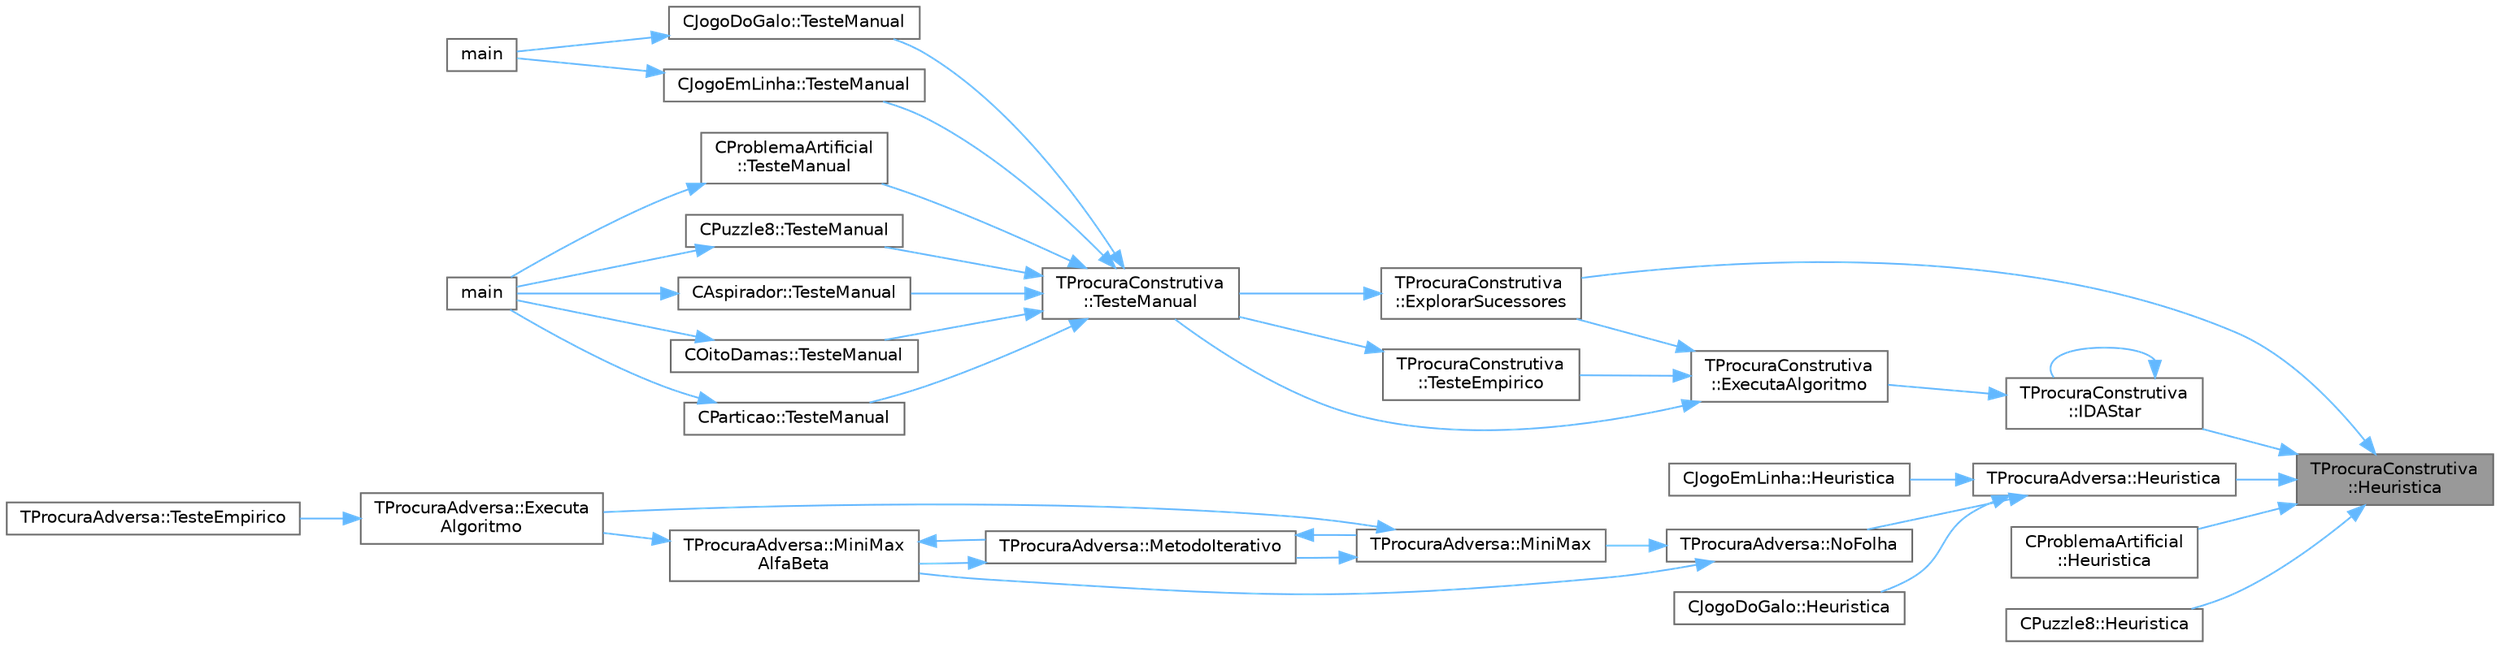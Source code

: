 digraph "TProcuraConstrutiva::Heuristica"
{
 // LATEX_PDF_SIZE
  bgcolor="transparent";
  edge [fontname=Helvetica,fontsize=10,labelfontname=Helvetica,labelfontsize=10];
  node [fontname=Helvetica,fontsize=10,shape=box,height=0.2,width=0.4];
  rankdir="RL";
  Node1 [id="Node000001",label="TProcuraConstrutiva\l::Heuristica",height=0.2,width=0.4,color="gray40", fillcolor="grey60", style="filled", fontcolor="black",tooltip="Função para calcular quanto falta para o final, o valor da heurística."];
  Node1 -> Node2 [id="edge39_Node000001_Node000002",dir="back",color="steelblue1",style="solid",tooltip=" "];
  Node2 [id="Node000002",label="TProcuraConstrutiva\l::ExplorarSucessores",height=0.2,width=0.4,color="grey40", fillcolor="white", style="filled",URL="$classTProcuraConstrutiva.html#ab5639efca5e48b564a8bdd9ec23a8955",tooltip=" "];
  Node2 -> Node3 [id="edge40_Node000002_Node000003",dir="back",color="steelblue1",style="solid",tooltip=" "];
  Node3 [id="Node000003",label="TProcuraConstrutiva\l::TesteManual",height=0.2,width=0.4,color="grey40", fillcolor="white", style="filled",URL="$group__RedefinicaoMandatoria.html#ga843a501e25cbaff7eb51d8d29995be3a",tooltip="Inicializa a interação com o utilizador."];
  Node3 -> Node4 [id="edge41_Node000003_Node000004",dir="back",color="steelblue1",style="solid",tooltip=" "];
  Node4 [id="Node000004",label="CJogoDoGalo::TesteManual",height=0.2,width=0.4,color="grey40", fillcolor="white", style="filled",URL="$classCJogoDoGalo.html#a113984a3801a93ebce61e0a700a413ab",tooltip="Inicializa a interação com o utilizador."];
  Node4 -> Node5 [id="edge42_Node000004_Node000005",dir="back",color="steelblue1",style="solid",tooltip=" "];
  Node5 [id="Node000005",label="main",height=0.2,width=0.4,color="grey40", fillcolor="white", style="filled",URL="$Teste_2teste_8cpp.html#a0ddf1224851353fc92bfbff6f499fa97",tooltip=" "];
  Node3 -> Node6 [id="edge43_Node000003_Node000006",dir="back",color="steelblue1",style="solid",tooltip=" "];
  Node6 [id="Node000006",label="CJogoEmLinha::TesteManual",height=0.2,width=0.4,color="grey40", fillcolor="white", style="filled",URL="$classCJogoEmLinha.html#ad289e94136b44c9e3e942acf64ff0449",tooltip="Inicializa a interação com o utilizador."];
  Node6 -> Node5 [id="edge44_Node000006_Node000005",dir="back",color="steelblue1",style="solid",tooltip=" "];
  Node3 -> Node7 [id="edge45_Node000003_Node000007",dir="back",color="steelblue1",style="solid",tooltip=" "];
  Node7 [id="Node000007",label="CAspirador::TesteManual",height=0.2,width=0.4,color="grey40", fillcolor="white", style="filled",URL="$classCAspirador.html#a718c8187439940dec18a46a9e9e024e3",tooltip="Inicializa a interação com o utilizador."];
  Node7 -> Node8 [id="edge46_Node000007_Node000008",dir="back",color="steelblue1",style="solid",tooltip=" "];
  Node8 [id="Node000008",label="main",height=0.2,width=0.4,color="grey40", fillcolor="white", style="filled",URL="$TProcuraConstrutiva_2Teste_2teste_8cpp.html#a0ddf1224851353fc92bfbff6f499fa97",tooltip=" "];
  Node3 -> Node9 [id="edge47_Node000003_Node000009",dir="back",color="steelblue1",style="solid",tooltip=" "];
  Node9 [id="Node000009",label="COitoDamas::TesteManual",height=0.2,width=0.4,color="grey40", fillcolor="white", style="filled",URL="$classCOitoDamas.html#a0fb443165d257ac17fc8cf5bc870404d",tooltip="Inicializa a interação com o utilizador."];
  Node9 -> Node8 [id="edge48_Node000009_Node000008",dir="back",color="steelblue1",style="solid",tooltip=" "];
  Node3 -> Node10 [id="edge49_Node000003_Node000010",dir="back",color="steelblue1",style="solid",tooltip=" "];
  Node10 [id="Node000010",label="CParticao::TesteManual",height=0.2,width=0.4,color="grey40", fillcolor="white", style="filled",URL="$classCParticao.html#aa4d328b9944991f3fc52ce0726111865",tooltip="Inicializa a interação com o utilizador."];
  Node10 -> Node8 [id="edge50_Node000010_Node000008",dir="back",color="steelblue1",style="solid",tooltip=" "];
  Node3 -> Node11 [id="edge51_Node000003_Node000011",dir="back",color="steelblue1",style="solid",tooltip=" "];
  Node11 [id="Node000011",label="CProblemaArtificial\l::TesteManual",height=0.2,width=0.4,color="grey40", fillcolor="white", style="filled",URL="$classCProblemaArtificial.html#abaad629eb538177261df40e1e27e92ed",tooltip="Inicializa a interação com o utilizador."];
  Node11 -> Node8 [id="edge52_Node000011_Node000008",dir="back",color="steelblue1",style="solid",tooltip=" "];
  Node3 -> Node12 [id="edge53_Node000003_Node000012",dir="back",color="steelblue1",style="solid",tooltip=" "];
  Node12 [id="Node000012",label="CPuzzle8::TesteManual",height=0.2,width=0.4,color="grey40", fillcolor="white", style="filled",URL="$classCPuzzle8.html#a06d2a8f5d7e3670eb6ee75d7a72b0265",tooltip="Inicializa a interação com o utilizador."];
  Node12 -> Node8 [id="edge54_Node000012_Node000008",dir="back",color="steelblue1",style="solid",tooltip=" "];
  Node1 -> Node13 [id="edge55_Node000001_Node000013",dir="back",color="steelblue1",style="solid",tooltip=" "];
  Node13 [id="Node000013",label="TProcuraAdversa::Heuristica",height=0.2,width=0.4,color="grey40", fillcolor="white", style="filled",URL="$classTProcuraAdversa.html#a75e148ba0a922339333940828366aed6",tooltip="chamar após calcular a heurística (grava o valor, dependendo da parametrização)"];
  Node13 -> Node14 [id="edge56_Node000013_Node000014",dir="back",color="steelblue1",style="solid",tooltip=" "];
  Node14 [id="Node000014",label="CJogoDoGalo::Heuristica",height=0.2,width=0.4,color="grey40", fillcolor="white", style="filled",URL="$classCJogoDoGalo.html#a3563839d5ffc94973acee1a1783e3527",tooltip="Função para calcular quanto falta para o final, o valor da heurística."];
  Node13 -> Node15 [id="edge57_Node000013_Node000015",dir="back",color="steelblue1",style="solid",tooltip=" "];
  Node15 [id="Node000015",label="CJogoEmLinha::Heuristica",height=0.2,width=0.4,color="grey40", fillcolor="white", style="filled",URL="$classCJogoEmLinha.html#afe8d4a92e1840c1436c295c5a13760db",tooltip="Função para calcular quanto falta para o final, o valor da heurística."];
  Node13 -> Node16 [id="edge58_Node000013_Node000016",dir="back",color="steelblue1",style="solid",tooltip=" "];
  Node16 [id="Node000016",label="TProcuraAdversa::NoFolha",height=0.2,width=0.4,color="grey40", fillcolor="white", style="filled",URL="$classTProcuraAdversa.html#a01ed7d4718647eb52723ecffaf68aa4b",tooltip="fim da procura, por corte de nível (ou não haver sucessores), retornar heurística"];
  Node16 -> Node17 [id="edge59_Node000016_Node000017",dir="back",color="steelblue1",style="solid",tooltip=" "];
  Node17 [id="Node000017",label="TProcuraAdversa::MiniMax",height=0.2,width=0.4,color="grey40", fillcolor="white", style="filled",URL="$classTProcuraAdversa.html#a4d8542bcb03f17da8aa3038384104f24",tooltip="retorna o valor do estado actual, apos procura de profundidade nivel"];
  Node17 -> Node18 [id="edge60_Node000017_Node000018",dir="back",color="steelblue1",style="solid",tooltip=" "];
  Node18 [id="Node000018",label="TProcuraAdversa::Executa\lAlgoritmo",height=0.2,width=0.4,color="grey40", fillcolor="white", style="filled",URL="$classTProcuraAdversa.html#aff6f48defaa10c14d160ac3990fd029b",tooltip="Executa o algoritmo com os parametros atuais."];
  Node18 -> Node19 [id="edge61_Node000018_Node000019",dir="back",color="steelblue1",style="solid",tooltip=" "];
  Node19 [id="Node000019",label="TProcuraAdversa::TesteEmpirico",height=0.2,width=0.4,color="grey40", fillcolor="white", style="filled",URL="$classTProcuraAdversa.html#ae849ba1f915dc5e0875faa281ba4bdbb",tooltip="Executa testes empíricos, em todas as configurações guardadas, nas instâncias selecionadas."];
  Node17 -> Node20 [id="edge62_Node000017_Node000020",dir="back",color="steelblue1",style="solid",tooltip=" "];
  Node20 [id="Node000020",label="TProcuraAdversa::MetodoIterativo",height=0.2,width=0.4,color="grey40", fillcolor="white", style="filled",URL="$classTProcuraAdversa.html#a7c4153974c32753901326271fee90197",tooltip="iteração, aumentando o nível progressivamente"];
  Node20 -> Node17 [id="edge63_Node000020_Node000017",dir="back",color="steelblue1",style="solid",tooltip=" "];
  Node20 -> Node21 [id="edge64_Node000020_Node000021",dir="back",color="steelblue1",style="solid",tooltip=" "];
  Node21 [id="Node000021",label="TProcuraAdversa::MiniMax\lAlfaBeta",height=0.2,width=0.4,color="grey40", fillcolor="white", style="filled",URL="$classTProcuraAdversa.html#adb3f857b1c8b3ee26682e335dc6ed601",tooltip="retorna o valor do estado actual, apos procura de profundidade nivel. Idêntico a MiniMax"];
  Node21 -> Node18 [id="edge65_Node000021_Node000018",dir="back",color="steelblue1",style="solid",tooltip=" "];
  Node21 -> Node20 [id="edge66_Node000021_Node000020",dir="back",color="steelblue1",style="solid",tooltip=" "];
  Node16 -> Node21 [id="edge67_Node000016_Node000021",dir="back",color="steelblue1",style="solid",tooltip=" "];
  Node1 -> Node22 [id="edge68_Node000001_Node000022",dir="back",color="steelblue1",style="solid",tooltip=" "];
  Node22 [id="Node000022",label="CProblemaArtificial\l::Heuristica",height=0.2,width=0.4,color="grey40", fillcolor="white", style="filled",URL="$classCProblemaArtificial.html#acefa1963a1703a5f092c391a13b37ff5",tooltip="Função para calcular quanto falta para o final, o valor da heurística."];
  Node1 -> Node23 [id="edge69_Node000001_Node000023",dir="back",color="steelblue1",style="solid",tooltip=" "];
  Node23 [id="Node000023",label="CPuzzle8::Heuristica",height=0.2,width=0.4,color="grey40", fillcolor="white", style="filled",URL="$classCPuzzle8.html#a273bc37daab41bce1aab45517e800d27",tooltip="Função para calcular quanto falta para o final, o valor da heurística."];
  Node1 -> Node24 [id="edge70_Node000001_Node000024",dir="back",color="steelblue1",style="solid",tooltip=" "];
  Node24 [id="Node000024",label="TProcuraConstrutiva\l::IDAStar",height=0.2,width=0.4,color="grey40", fillcolor="white", style="filled",URL="$group__ProcurasInformadas.html#gae77f9608e7988052377d7025bee7c4e8",tooltip="Executa a procura IDA*, algoritmo informado."];
  Node24 -> Node25 [id="edge71_Node000024_Node000025",dir="back",color="steelblue1",style="solid",tooltip=" "];
  Node25 [id="Node000025",label="TProcuraConstrutiva\l::ExecutaAlgoritmo",height=0.2,width=0.4,color="grey40", fillcolor="white", style="filled",URL="$group__RedefinicaoOpcional.html#gae52871eb18c8ae656a2174acf43b3bb3",tooltip="Executa o algoritmo com os parametros atuais."];
  Node25 -> Node2 [id="edge72_Node000025_Node000002",dir="back",color="steelblue1",style="solid",tooltip=" "];
  Node25 -> Node26 [id="edge73_Node000025_Node000026",dir="back",color="steelblue1",style="solid",tooltip=" "];
  Node26 [id="Node000026",label="TProcuraConstrutiva\l::TesteEmpirico",height=0.2,width=0.4,color="grey40", fillcolor="white", style="filled",URL="$group__RedefinicaoOpcional.html#gab2fca28035f165ce7c1d40acbfc8c971",tooltip="Executa testes empíricos, em todas as configurações guardadas, nas instâncias selecionadas."];
  Node26 -> Node3 [id="edge74_Node000026_Node000003",dir="back",color="steelblue1",style="solid",tooltip=" "];
  Node25 -> Node3 [id="edge75_Node000025_Node000003",dir="back",color="steelblue1",style="solid",tooltip=" "];
  Node24 -> Node24 [id="edge76_Node000024_Node000024",dir="back",color="steelblue1",style="solid",tooltip=" "];
}
